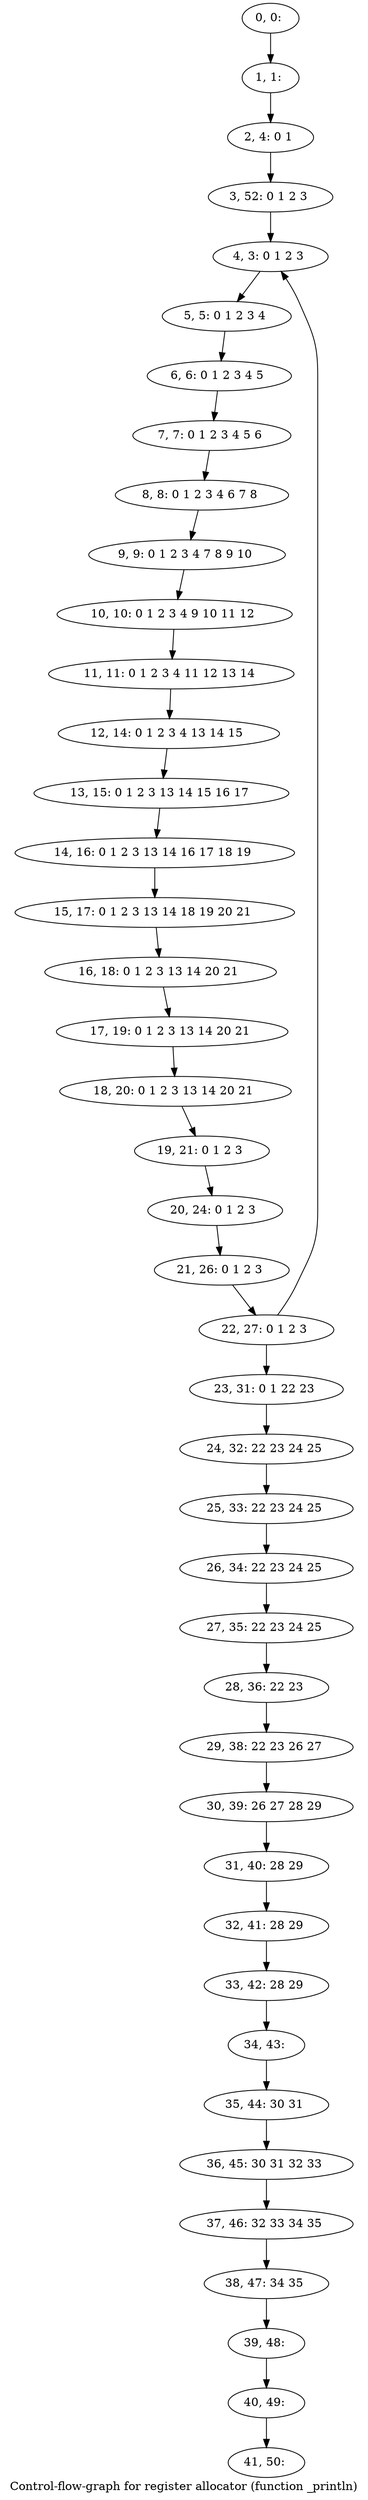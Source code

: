 digraph G {
graph [label="Control-flow-graph for register allocator (function _println)"]
0[label="0, 0: "];
1[label="1, 1: "];
2[label="2, 4: 0 1 "];
3[label="3, 52: 0 1 2 3 "];
4[label="4, 3: 0 1 2 3 "];
5[label="5, 5: 0 1 2 3 4 "];
6[label="6, 6: 0 1 2 3 4 5 "];
7[label="7, 7: 0 1 2 3 4 5 6 "];
8[label="8, 8: 0 1 2 3 4 6 7 8 "];
9[label="9, 9: 0 1 2 3 4 7 8 9 10 "];
10[label="10, 10: 0 1 2 3 4 9 10 11 12 "];
11[label="11, 11: 0 1 2 3 4 11 12 13 14 "];
12[label="12, 14: 0 1 2 3 4 13 14 15 "];
13[label="13, 15: 0 1 2 3 13 14 15 16 17 "];
14[label="14, 16: 0 1 2 3 13 14 16 17 18 19 "];
15[label="15, 17: 0 1 2 3 13 14 18 19 20 21 "];
16[label="16, 18: 0 1 2 3 13 14 20 21 "];
17[label="17, 19: 0 1 2 3 13 14 20 21 "];
18[label="18, 20: 0 1 2 3 13 14 20 21 "];
19[label="19, 21: 0 1 2 3 "];
20[label="20, 24: 0 1 2 3 "];
21[label="21, 26: 0 1 2 3 "];
22[label="22, 27: 0 1 2 3 "];
23[label="23, 31: 0 1 22 23 "];
24[label="24, 32: 22 23 24 25 "];
25[label="25, 33: 22 23 24 25 "];
26[label="26, 34: 22 23 24 25 "];
27[label="27, 35: 22 23 24 25 "];
28[label="28, 36: 22 23 "];
29[label="29, 38: 22 23 26 27 "];
30[label="30, 39: 26 27 28 29 "];
31[label="31, 40: 28 29 "];
32[label="32, 41: 28 29 "];
33[label="33, 42: 28 29 "];
34[label="34, 43: "];
35[label="35, 44: 30 31 "];
36[label="36, 45: 30 31 32 33 "];
37[label="37, 46: 32 33 34 35 "];
38[label="38, 47: 34 35 "];
39[label="39, 48: "];
40[label="40, 49: "];
41[label="41, 50: "];
0->1 ;
1->2 ;
2->3 ;
3->4 ;
4->5 ;
5->6 ;
6->7 ;
7->8 ;
8->9 ;
9->10 ;
10->11 ;
11->12 ;
12->13 ;
13->14 ;
14->15 ;
15->16 ;
16->17 ;
17->18 ;
18->19 ;
19->20 ;
20->21 ;
21->22 ;
22->23 ;
22->4 ;
23->24 ;
24->25 ;
25->26 ;
26->27 ;
27->28 ;
28->29 ;
29->30 ;
30->31 ;
31->32 ;
32->33 ;
33->34 ;
34->35 ;
35->36 ;
36->37 ;
37->38 ;
38->39 ;
39->40 ;
40->41 ;
}
